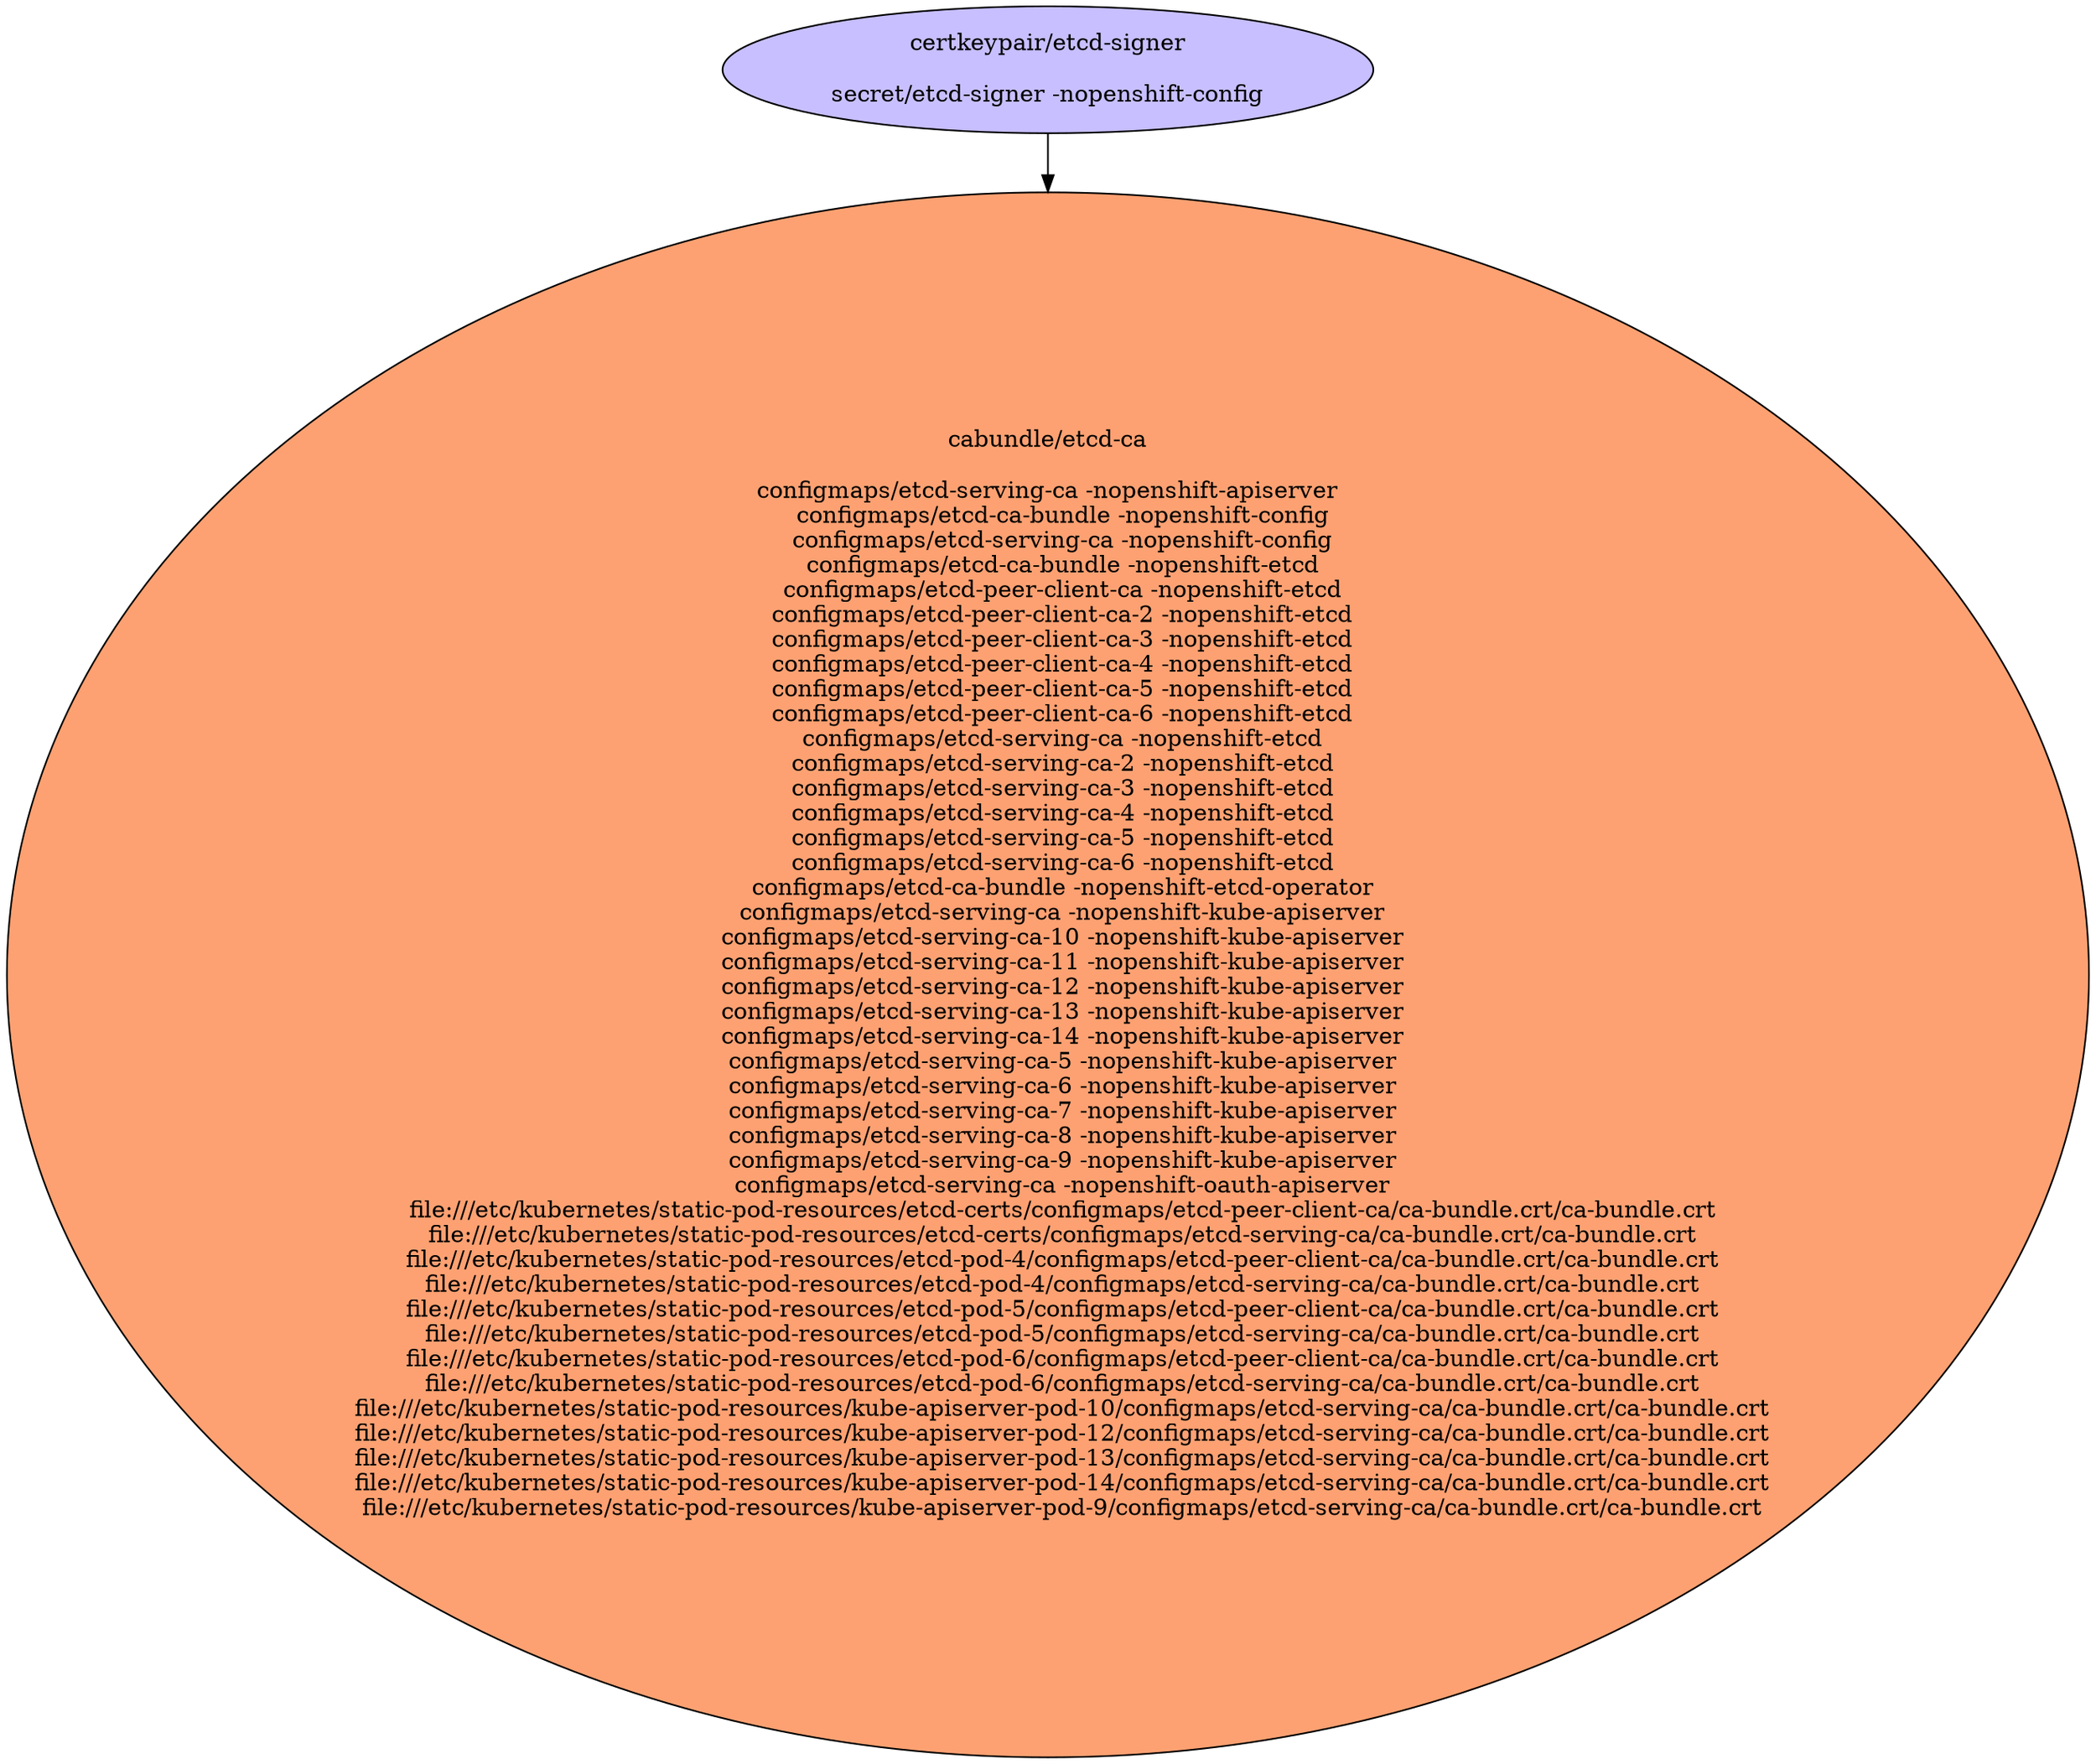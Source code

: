digraph "Local Certificate" {
  // Node definitions.
  1 [
    label="certkeypair/etcd-signer\n\nsecret/etcd-signer -nopenshift-config\n"
    style=filled
    fillcolor="#c7bfff"
  ];
  8 [
    label="cabundle/etcd-ca\n\nconfigmaps/etcd-serving-ca -nopenshift-apiserver\n    configmaps/etcd-ca-bundle -nopenshift-config\n    configmaps/etcd-serving-ca -nopenshift-config\n    configmaps/etcd-ca-bundle -nopenshift-etcd\n    configmaps/etcd-peer-client-ca -nopenshift-etcd\n    configmaps/etcd-peer-client-ca-2 -nopenshift-etcd\n    configmaps/etcd-peer-client-ca-3 -nopenshift-etcd\n    configmaps/etcd-peer-client-ca-4 -nopenshift-etcd\n    configmaps/etcd-peer-client-ca-5 -nopenshift-etcd\n    configmaps/etcd-peer-client-ca-6 -nopenshift-etcd\n    configmaps/etcd-serving-ca -nopenshift-etcd\n    configmaps/etcd-serving-ca-2 -nopenshift-etcd\n    configmaps/etcd-serving-ca-3 -nopenshift-etcd\n    configmaps/etcd-serving-ca-4 -nopenshift-etcd\n    configmaps/etcd-serving-ca-5 -nopenshift-etcd\n    configmaps/etcd-serving-ca-6 -nopenshift-etcd\n    configmaps/etcd-ca-bundle -nopenshift-etcd-operator\n    configmaps/etcd-serving-ca -nopenshift-kube-apiserver\n    configmaps/etcd-serving-ca-10 -nopenshift-kube-apiserver\n    configmaps/etcd-serving-ca-11 -nopenshift-kube-apiserver\n    configmaps/etcd-serving-ca-12 -nopenshift-kube-apiserver\n    configmaps/etcd-serving-ca-13 -nopenshift-kube-apiserver\n    configmaps/etcd-serving-ca-14 -nopenshift-kube-apiserver\n    configmaps/etcd-serving-ca-5 -nopenshift-kube-apiserver\n    configmaps/etcd-serving-ca-6 -nopenshift-kube-apiserver\n    configmaps/etcd-serving-ca-7 -nopenshift-kube-apiserver\n    configmaps/etcd-serving-ca-8 -nopenshift-kube-apiserver\n    configmaps/etcd-serving-ca-9 -nopenshift-kube-apiserver\n    configmaps/etcd-serving-ca -nopenshift-oauth-apiserver\n    file:///etc/kubernetes/static-pod-resources/etcd-certs/configmaps/etcd-peer-client-ca/ca-bundle.crt/ca-bundle.crt\n    file:///etc/kubernetes/static-pod-resources/etcd-certs/configmaps/etcd-serving-ca/ca-bundle.crt/ca-bundle.crt\n    file:///etc/kubernetes/static-pod-resources/etcd-pod-4/configmaps/etcd-peer-client-ca/ca-bundle.crt/ca-bundle.crt\n    file:///etc/kubernetes/static-pod-resources/etcd-pod-4/configmaps/etcd-serving-ca/ca-bundle.crt/ca-bundle.crt\n    file:///etc/kubernetes/static-pod-resources/etcd-pod-5/configmaps/etcd-peer-client-ca/ca-bundle.crt/ca-bundle.crt\n    file:///etc/kubernetes/static-pod-resources/etcd-pod-5/configmaps/etcd-serving-ca/ca-bundle.crt/ca-bundle.crt\n    file:///etc/kubernetes/static-pod-resources/etcd-pod-6/configmaps/etcd-peer-client-ca/ca-bundle.crt/ca-bundle.crt\n    file:///etc/kubernetes/static-pod-resources/etcd-pod-6/configmaps/etcd-serving-ca/ca-bundle.crt/ca-bundle.crt\n    file:///etc/kubernetes/static-pod-resources/kube-apiserver-pod-10/configmaps/etcd-serving-ca/ca-bundle.crt/ca-bundle.crt\n    file:///etc/kubernetes/static-pod-resources/kube-apiserver-pod-12/configmaps/etcd-serving-ca/ca-bundle.crt/ca-bundle.crt\n    file:///etc/kubernetes/static-pod-resources/kube-apiserver-pod-13/configmaps/etcd-serving-ca/ca-bundle.crt/ca-bundle.crt\n    file:///etc/kubernetes/static-pod-resources/kube-apiserver-pod-14/configmaps/etcd-serving-ca/ca-bundle.crt/ca-bundle.crt\n    file:///etc/kubernetes/static-pod-resources/kube-apiserver-pod-9/configmaps/etcd-serving-ca/ca-bundle.crt/ca-bundle.crt\n"
    style=filled
    fillcolor="#fda172"
  ];

  // Edge definitions.
  1 -> 8;
}